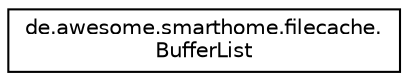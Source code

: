 digraph "Graphical Class Hierarchy"
{
  edge [fontname="Helvetica",fontsize="10",labelfontname="Helvetica",labelfontsize="10"];
  node [fontname="Helvetica",fontsize="10",shape=record];
  rankdir="LR";
  Node0 [label="de.awesome.smarthome.filecache.\lBufferList",height=0.2,width=0.4,color="black", fillcolor="white", style="filled",URL="$classde_1_1awesome_1_1smarthome_1_1filecache_1_1_buffer_list.html"];
}
